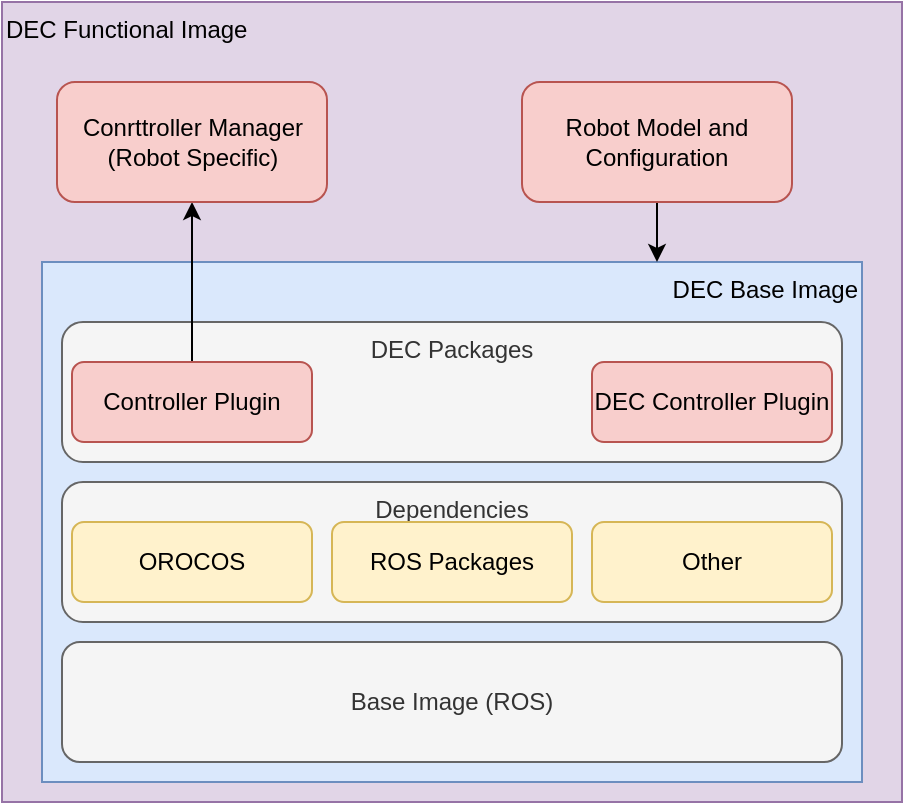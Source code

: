 <mxfile>
    <diagram id="51lI7eitaW_jyjRrlIOf" name="Page-1">
        <mxGraphModel dx="1329" dy="599" grid="1" gridSize="10" guides="1" tooltips="1" connect="1" arrows="1" fold="1" page="1" pageScale="1" pageWidth="850" pageHeight="1100" math="0" shadow="0">
            <root>
                <mxCell id="0"/>
                <mxCell id="1" parent="0"/>
                <mxCell id="13" value="DEC Functional Image" style="rounded=0;whiteSpace=wrap;html=1;align=left;verticalAlign=top;fillColor=#e1d5e7;strokeColor=#9673a6;" vertex="1" parent="1">
                    <mxGeometry x="60" y="80" width="450" height="400" as="geometry"/>
                </mxCell>
                <mxCell id="2" value="DEC Base Image" style="rounded=0;whiteSpace=wrap;html=1;align=right;verticalAlign=top;fillColor=#dae8fc;strokeColor=#6c8ebf;" vertex="1" parent="1">
                    <mxGeometry x="80" y="210" width="410" height="260" as="geometry"/>
                </mxCell>
                <mxCell id="3" value="Base Image (ROS)" style="rounded=1;whiteSpace=wrap;html=1;fillColor=#f5f5f5;fontColor=#333333;strokeColor=#666666;" vertex="1" parent="1">
                    <mxGeometry x="90" y="400" width="390" height="60" as="geometry"/>
                </mxCell>
                <mxCell id="4" value="Dependencies" style="rounded=1;whiteSpace=wrap;html=1;verticalAlign=top;fillColor=#f5f5f5;fontColor=#333333;strokeColor=#666666;" vertex="1" parent="1">
                    <mxGeometry x="90" y="320" width="390" height="70" as="geometry"/>
                </mxCell>
                <mxCell id="5" value="OROCOS" style="rounded=1;whiteSpace=wrap;html=1;fillColor=#fff2cc;strokeColor=#d6b656;" vertex="1" parent="1">
                    <mxGeometry x="95" y="340" width="120" height="40" as="geometry"/>
                </mxCell>
                <mxCell id="6" value="ROS Packages" style="rounded=1;whiteSpace=wrap;html=1;fillColor=#fff2cc;strokeColor=#d6b656;" vertex="1" parent="1">
                    <mxGeometry x="225" y="340" width="120" height="40" as="geometry"/>
                </mxCell>
                <mxCell id="7" value="Other" style="rounded=1;whiteSpace=wrap;html=1;fillColor=#fff2cc;strokeColor=#d6b656;" vertex="1" parent="1">
                    <mxGeometry x="355" y="340" width="120" height="40" as="geometry"/>
                </mxCell>
                <mxCell id="8" value="DEC Packages" style="rounded=1;whiteSpace=wrap;html=1;verticalAlign=top;fillColor=#f5f5f5;fontColor=#333333;strokeColor=#666666;" vertex="1" parent="1">
                    <mxGeometry x="90" y="240" width="390" height="70" as="geometry"/>
                </mxCell>
                <mxCell id="15" style="edgeStyle=none;html=1;exitX=0.5;exitY=0;exitDx=0;exitDy=0;entryX=0.5;entryY=1;entryDx=0;entryDy=0;" edge="1" parent="1" source="9" target="14">
                    <mxGeometry relative="1" as="geometry"/>
                </mxCell>
                <mxCell id="9" value="Controller Plugin" style="rounded=1;whiteSpace=wrap;html=1;fillColor=#f8cecc;strokeColor=#b85450;" vertex="1" parent="1">
                    <mxGeometry x="95" y="260" width="120" height="40" as="geometry"/>
                </mxCell>
                <mxCell id="10" value="DEC Controller Plugin" style="rounded=1;whiteSpace=wrap;html=1;fillColor=#f8cecc;strokeColor=#b85450;" vertex="1" parent="1">
                    <mxGeometry x="355" y="260" width="120" height="40" as="geometry"/>
                </mxCell>
                <mxCell id="14" value="Conrttroller Manager&lt;br&gt;(Robot Specific)" style="rounded=1;whiteSpace=wrap;html=1;fillColor=#f8cecc;strokeColor=#b85450;" vertex="1" parent="1">
                    <mxGeometry x="87.5" y="120" width="135" height="60" as="geometry"/>
                </mxCell>
                <mxCell id="17" style="edgeStyle=none;html=1;entryX=0.75;entryY=0;entryDx=0;entryDy=0;" edge="1" parent="1" source="16" target="2">
                    <mxGeometry relative="1" as="geometry"/>
                </mxCell>
                <mxCell id="16" value="Robot Model and Configuration" style="rounded=1;whiteSpace=wrap;html=1;fillColor=#f8cecc;strokeColor=#b85450;" vertex="1" parent="1">
                    <mxGeometry x="320" y="120" width="135" height="60" as="geometry"/>
                </mxCell>
            </root>
        </mxGraphModel>
    </diagram>
</mxfile>